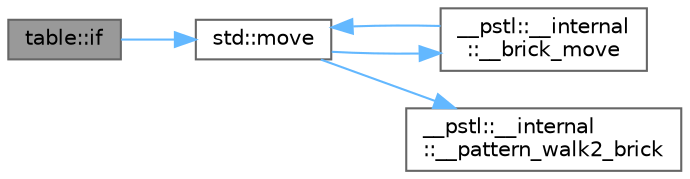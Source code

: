 digraph "table::if"
{
 // LATEX_PDF_SIZE
  bgcolor="transparent";
  edge [fontname=Helvetica,fontsize=10,labelfontname=Helvetica,labelfontsize=10];
  node [fontname=Helvetica,fontsize=10,shape=box,height=0.2,width=0.4];
  rankdir="LR";
  Node1 [id="Node000001",label="table::if",height=0.2,width=0.4,color="gray40", fillcolor="grey60", style="filled", fontcolor="black",tooltip=" "];
  Node1 -> Node2 [id="edge9_Node000001_Node000002",color="steelblue1",style="solid",tooltip=" "];
  Node2 [id="Node000002",label="std::move",height=0.2,width=0.4,color="grey40", fillcolor="white", style="filled",URL="$namespacestd.html#ac7095819f6a8da64d69b1ee3029c52be",tooltip=" "];
  Node2 -> Node3 [id="edge10_Node000002_Node000003",color="steelblue1",style="solid",tooltip=" "];
  Node3 [id="Node000003",label="__pstl::__internal\l::__brick_move",height=0.2,width=0.4,color="grey40", fillcolor="white", style="filled",URL="$namespace____pstl_1_1____internal.html#a6d4b0add6bd0d4764ea4e41cde92d975",tooltip=" "];
  Node3 -> Node2 [id="edge11_Node000003_Node000002",color="steelblue1",style="solid",tooltip=" "];
  Node2 -> Node4 [id="edge12_Node000002_Node000004",color="steelblue1",style="solid",tooltip=" "];
  Node4 [id="Node000004",label="__pstl::__internal\l::__pattern_walk2_brick",height=0.2,width=0.4,color="grey40", fillcolor="white", style="filled",URL="$namespace____pstl_1_1____internal.html#a28e6956cf2cd3d8cfe4949d41a700cc5",tooltip=" "];
}
